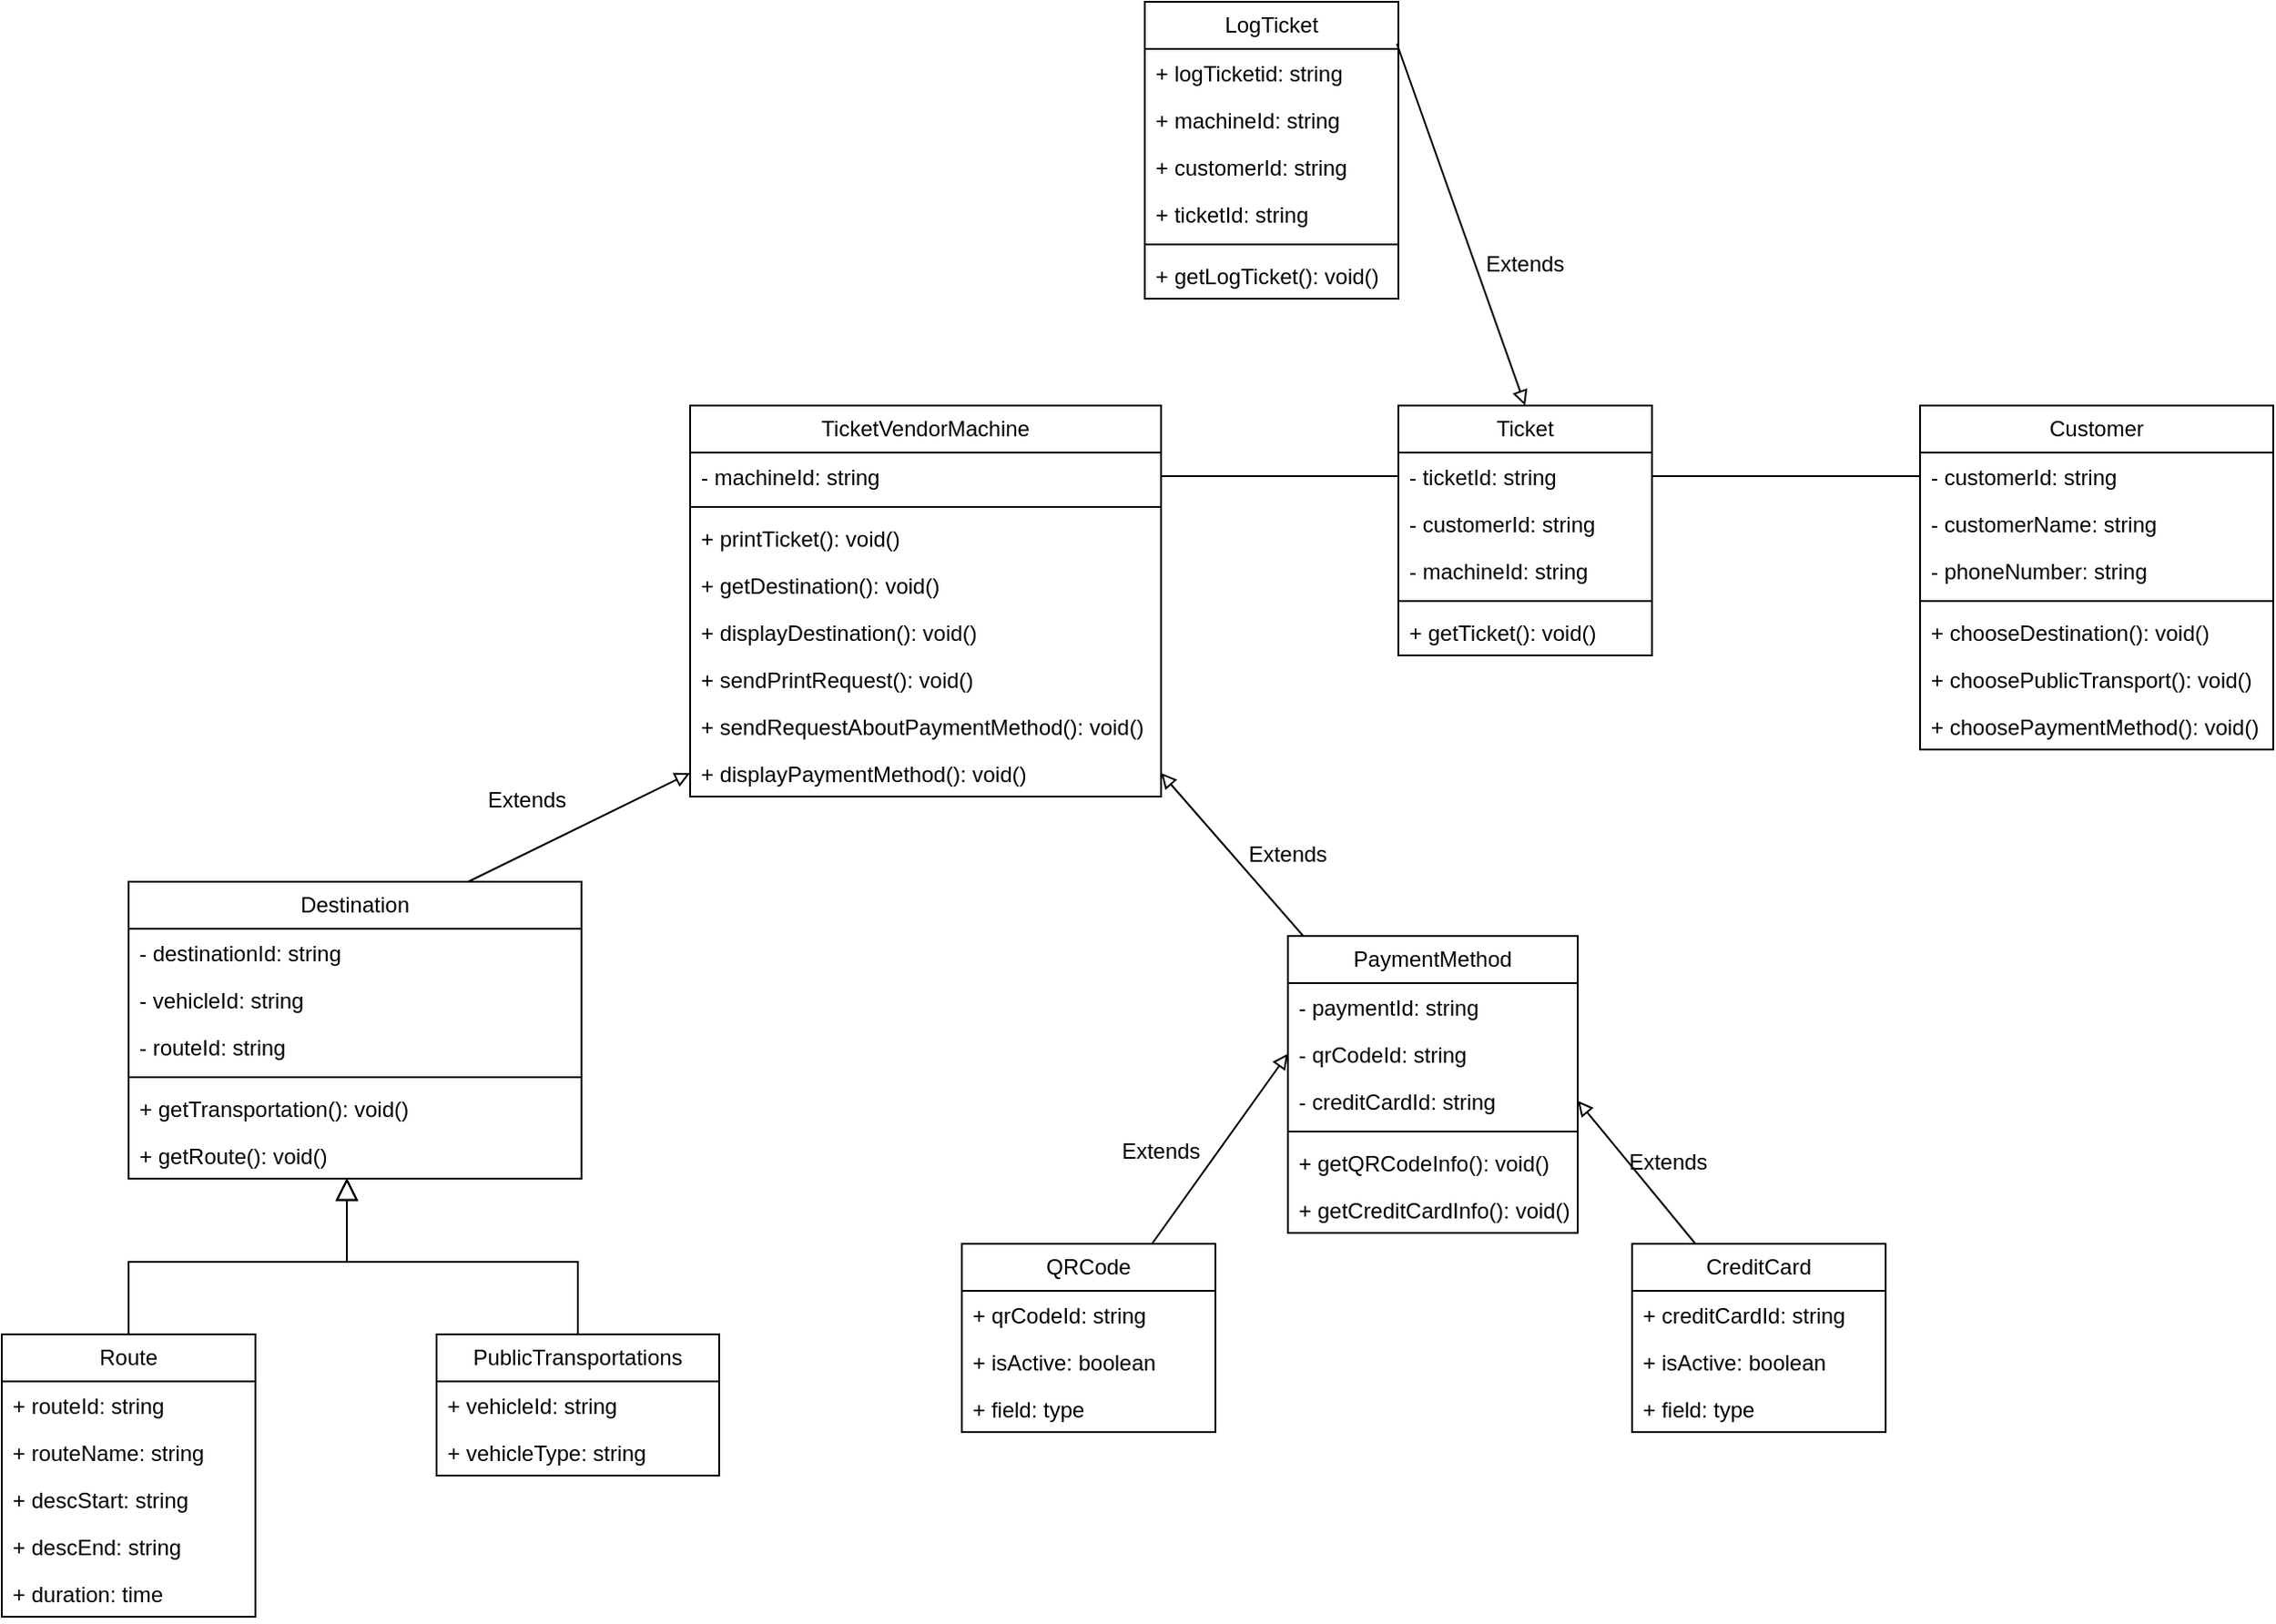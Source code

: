 <mxfile version="24.2.5" type="device">
  <diagram id="C5RBs43oDa-KdzZeNtuy" name="Page-1">
    <mxGraphModel dx="1597" dy="940" grid="1" gridSize="10" guides="1" tooltips="1" connect="1" arrows="1" fold="1" page="1" pageScale="1" pageWidth="827" pageHeight="1169" math="0" shadow="0">
      <root>
        <mxCell id="WIyWlLk6GJQsqaUBKTNV-0" />
        <mxCell id="WIyWlLk6GJQsqaUBKTNV-1" parent="WIyWlLk6GJQsqaUBKTNV-0" />
        <mxCell id="RCsIs_inNH_d_R0a7h5S-0" value="TicketVendorMachine" style="swimlane;fontStyle=0;childLayout=stackLayout;horizontal=1;startSize=26;fillColor=none;horizontalStack=0;resizeParent=1;resizeParentMax=0;resizeLast=0;collapsible=1;marginBottom=0;whiteSpace=wrap;html=1;movable=0;resizable=0;rotatable=0;deletable=0;editable=0;locked=1;connectable=0;" parent="WIyWlLk6GJQsqaUBKTNV-1" vertex="1">
          <mxGeometry x="780" y="377" width="260" height="216" as="geometry" />
        </mxCell>
        <mxCell id="RCsIs_inNH_d_R0a7h5S-1" value="- machineId: string" style="text;strokeColor=none;fillColor=none;align=left;verticalAlign=top;spacingLeft=4;spacingRight=4;overflow=hidden;rotatable=0;points=[[0,0.5],[1,0.5]];portConstraint=eastwest;whiteSpace=wrap;html=1;movable=0;resizable=0;deletable=0;editable=0;locked=1;connectable=0;" parent="RCsIs_inNH_d_R0a7h5S-0" vertex="1">
          <mxGeometry y="26" width="260" height="26" as="geometry" />
        </mxCell>
        <mxCell id="RCsIs_inNH_d_R0a7h5S-67" value="" style="line;strokeWidth=1;fillColor=none;align=left;verticalAlign=middle;spacingTop=-1;spacingLeft=3;spacingRight=3;rotatable=0;labelPosition=right;points=[];portConstraint=eastwest;strokeColor=inherit;movable=0;resizable=0;deletable=0;editable=0;locked=1;connectable=0;" parent="RCsIs_inNH_d_R0a7h5S-0" vertex="1">
          <mxGeometry y="52" width="260" height="8" as="geometry" />
        </mxCell>
        <mxCell id="RCsIs_inNH_d_R0a7h5S-2" value="+ printTicket(): void()" style="text;strokeColor=none;fillColor=none;align=left;verticalAlign=top;spacingLeft=4;spacingRight=4;overflow=hidden;rotatable=0;points=[[0,0.5],[1,0.5]];portConstraint=eastwest;whiteSpace=wrap;html=1;movable=0;resizable=0;deletable=0;editable=0;locked=1;connectable=0;" parent="RCsIs_inNH_d_R0a7h5S-0" vertex="1">
          <mxGeometry y="60" width="260" height="26" as="geometry" />
        </mxCell>
        <mxCell id="XRQNfjdyb1pSJU9AgyNP-36" value="+ getDestination(): void()" style="text;strokeColor=none;fillColor=none;align=left;verticalAlign=top;spacingLeft=4;spacingRight=4;overflow=hidden;rotatable=0;points=[[0,0.5],[1,0.5]];portConstraint=eastwest;whiteSpace=wrap;html=1;movable=0;resizable=0;deletable=0;editable=0;locked=1;connectable=0;" vertex="1" parent="RCsIs_inNH_d_R0a7h5S-0">
          <mxGeometry y="86" width="260" height="26" as="geometry" />
        </mxCell>
        <mxCell id="RCsIs_inNH_d_R0a7h5S-3" value="+ displayDestination(): void()" style="text;strokeColor=none;fillColor=none;align=left;verticalAlign=top;spacingLeft=4;spacingRight=4;overflow=hidden;rotatable=0;points=[[0,0.5],[1,0.5]];portConstraint=eastwest;whiteSpace=wrap;html=1;movable=0;resizable=0;deletable=0;editable=0;locked=1;connectable=0;" parent="RCsIs_inNH_d_R0a7h5S-0" vertex="1">
          <mxGeometry y="112" width="260" height="26" as="geometry" />
        </mxCell>
        <mxCell id="RCsIs_inNH_d_R0a7h5S-61" value="+ sendPrintRequest(): void()" style="text;strokeColor=none;fillColor=none;align=left;verticalAlign=top;spacingLeft=4;spacingRight=4;overflow=hidden;rotatable=0;points=[[0,0.5],[1,0.5]];portConstraint=eastwest;whiteSpace=wrap;html=1;movable=0;resizable=0;deletable=0;editable=0;locked=1;connectable=0;" parent="RCsIs_inNH_d_R0a7h5S-0" vertex="1">
          <mxGeometry y="138" width="260" height="26" as="geometry" />
        </mxCell>
        <mxCell id="RCsIs_inNH_d_R0a7h5S-62" value="+ sendRequestAboutPaymentMethod(): void()" style="text;strokeColor=none;fillColor=none;align=left;verticalAlign=top;spacingLeft=4;spacingRight=4;overflow=hidden;rotatable=0;points=[[0,0.5],[1,0.5]];portConstraint=eastwest;whiteSpace=wrap;html=1;movable=0;resizable=0;deletable=0;editable=0;locked=1;connectable=0;" parent="RCsIs_inNH_d_R0a7h5S-0" vertex="1">
          <mxGeometry y="164" width="260" height="26" as="geometry" />
        </mxCell>
        <mxCell id="RCsIs_inNH_d_R0a7h5S-60" value="+ displayPaymentMethod(): void()" style="text;strokeColor=none;fillColor=none;align=left;verticalAlign=top;spacingLeft=4;spacingRight=4;overflow=hidden;rotatable=0;points=[[0,0.5],[1,0.5]];portConstraint=eastwest;whiteSpace=wrap;html=1;movable=0;resizable=0;deletable=0;editable=0;locked=1;connectable=0;" parent="RCsIs_inNH_d_R0a7h5S-0" vertex="1">
          <mxGeometry y="190" width="260" height="26" as="geometry" />
        </mxCell>
        <mxCell id="RCsIs_inNH_d_R0a7h5S-4" value="Customer" style="swimlane;fontStyle=0;childLayout=stackLayout;horizontal=1;startSize=26;fillColor=none;horizontalStack=0;resizeParent=1;resizeParentMax=0;resizeLast=0;collapsible=1;marginBottom=0;whiteSpace=wrap;html=1;movable=0;resizable=0;rotatable=0;deletable=0;editable=0;locked=1;connectable=0;" parent="WIyWlLk6GJQsqaUBKTNV-1" vertex="1">
          <mxGeometry x="1459" y="377" width="195" height="190" as="geometry" />
        </mxCell>
        <mxCell id="RCsIs_inNH_d_R0a7h5S-5" value="- customerId: string" style="text;strokeColor=none;fillColor=none;align=left;verticalAlign=top;spacingLeft=4;spacingRight=4;overflow=hidden;rotatable=0;points=[[0,0.5],[1,0.5]];portConstraint=eastwest;whiteSpace=wrap;html=1;movable=0;resizable=0;deletable=0;editable=0;locked=1;connectable=0;" parent="RCsIs_inNH_d_R0a7h5S-4" vertex="1">
          <mxGeometry y="26" width="195" height="26" as="geometry" />
        </mxCell>
        <mxCell id="RCsIs_inNH_d_R0a7h5S-6" value="- customerName: string" style="text;strokeColor=none;fillColor=none;align=left;verticalAlign=top;spacingLeft=4;spacingRight=4;overflow=hidden;rotatable=0;points=[[0,0.5],[1,0.5]];portConstraint=eastwest;whiteSpace=wrap;html=1;movable=0;resizable=0;deletable=0;editable=0;locked=1;connectable=0;" parent="RCsIs_inNH_d_R0a7h5S-4" vertex="1">
          <mxGeometry y="52" width="195" height="26" as="geometry" />
        </mxCell>
        <mxCell id="RCsIs_inNH_d_R0a7h5S-7" value="- phoneNumber: string" style="text;strokeColor=none;fillColor=none;align=left;verticalAlign=top;spacingLeft=4;spacingRight=4;overflow=hidden;rotatable=0;points=[[0,0.5],[1,0.5]];portConstraint=eastwest;whiteSpace=wrap;html=1;movable=0;resizable=0;deletable=0;editable=0;locked=1;connectable=0;" parent="RCsIs_inNH_d_R0a7h5S-4" vertex="1">
          <mxGeometry y="78" width="195" height="26" as="geometry" />
        </mxCell>
        <mxCell id="XRQNfjdyb1pSJU9AgyNP-4" value="" style="line;strokeWidth=1;fillColor=none;align=left;verticalAlign=middle;spacingTop=-1;spacingLeft=3;spacingRight=3;rotatable=0;labelPosition=right;points=[];portConstraint=eastwest;strokeColor=inherit;movable=0;resizable=0;deletable=0;editable=0;locked=1;connectable=0;" vertex="1" parent="RCsIs_inNH_d_R0a7h5S-4">
          <mxGeometry y="104" width="195" height="8" as="geometry" />
        </mxCell>
        <mxCell id="XRQNfjdyb1pSJU9AgyNP-3" value="+ chooseDestination(): void()" style="text;strokeColor=none;fillColor=none;align=left;verticalAlign=top;spacingLeft=4;spacingRight=4;overflow=hidden;rotatable=0;points=[[0,0.5],[1,0.5]];portConstraint=eastwest;whiteSpace=wrap;html=1;movable=0;resizable=0;deletable=0;editable=0;locked=1;connectable=0;" vertex="1" parent="RCsIs_inNH_d_R0a7h5S-4">
          <mxGeometry y="112" width="195" height="26" as="geometry" />
        </mxCell>
        <mxCell id="XRQNfjdyb1pSJU9AgyNP-2" value="+ choosePublicTransport(): void()" style="text;strokeColor=none;fillColor=none;align=left;verticalAlign=top;spacingLeft=4;spacingRight=4;overflow=hidden;rotatable=0;points=[[0,0.5],[1,0.5]];portConstraint=eastwest;whiteSpace=wrap;html=1;movable=0;resizable=0;deletable=0;editable=0;locked=1;connectable=0;" vertex="1" parent="RCsIs_inNH_d_R0a7h5S-4">
          <mxGeometry y="138" width="195" height="26" as="geometry" />
        </mxCell>
        <mxCell id="XRQNfjdyb1pSJU9AgyNP-5" value="+ choosePaymentMethod(): void()" style="text;strokeColor=none;fillColor=none;align=left;verticalAlign=top;spacingLeft=4;spacingRight=4;overflow=hidden;rotatable=0;points=[[0,0.5],[1,0.5]];portConstraint=eastwest;whiteSpace=wrap;html=1;movable=0;resizable=0;deletable=0;editable=0;locked=1;connectable=0;" vertex="1" parent="RCsIs_inNH_d_R0a7h5S-4">
          <mxGeometry y="164" width="195" height="26" as="geometry" />
        </mxCell>
        <mxCell id="RCsIs_inNH_d_R0a7h5S-12" value="Ticket" style="swimlane;fontStyle=0;childLayout=stackLayout;horizontal=1;startSize=26;fillColor=none;horizontalStack=0;resizeParent=1;resizeParentMax=0;resizeLast=0;collapsible=1;marginBottom=0;whiteSpace=wrap;html=1;movable=0;resizable=0;rotatable=0;deletable=0;editable=0;locked=1;connectable=0;" parent="WIyWlLk6GJQsqaUBKTNV-1" vertex="1">
          <mxGeometry x="1171" y="377" width="140" height="138" as="geometry" />
        </mxCell>
        <mxCell id="RCsIs_inNH_d_R0a7h5S-13" value="- ticketId: string&amp;nbsp;" style="text;strokeColor=none;fillColor=none;align=left;verticalAlign=top;spacingLeft=4;spacingRight=4;overflow=hidden;rotatable=0;points=[[0,0.5],[1,0.5]];portConstraint=eastwest;whiteSpace=wrap;html=1;movable=0;resizable=0;deletable=0;editable=0;locked=1;connectable=0;" parent="RCsIs_inNH_d_R0a7h5S-12" vertex="1">
          <mxGeometry y="26" width="140" height="26" as="geometry" />
        </mxCell>
        <mxCell id="RCsIs_inNH_d_R0a7h5S-14" value="- customerId: string" style="text;strokeColor=none;fillColor=none;align=left;verticalAlign=top;spacingLeft=4;spacingRight=4;overflow=hidden;rotatable=0;points=[[0,0.5],[1,0.5]];portConstraint=eastwest;whiteSpace=wrap;html=1;movable=0;resizable=0;deletable=0;editable=0;locked=1;connectable=0;" parent="RCsIs_inNH_d_R0a7h5S-12" vertex="1">
          <mxGeometry y="52" width="140" height="26" as="geometry" />
        </mxCell>
        <mxCell id="RCsIs_inNH_d_R0a7h5S-15" value="- machineId: string" style="text;strokeColor=none;fillColor=none;align=left;verticalAlign=top;spacingLeft=4;spacingRight=4;overflow=hidden;rotatable=0;points=[[0,0.5],[1,0.5]];portConstraint=eastwest;whiteSpace=wrap;html=1;movable=0;resizable=0;deletable=0;editable=0;locked=1;connectable=0;" parent="RCsIs_inNH_d_R0a7h5S-12" vertex="1">
          <mxGeometry y="78" width="140" height="26" as="geometry" />
        </mxCell>
        <mxCell id="XRQNfjdyb1pSJU9AgyNP-35" value="" style="line;strokeWidth=1;fillColor=none;align=left;verticalAlign=middle;spacingTop=-1;spacingLeft=3;spacingRight=3;rotatable=0;labelPosition=right;points=[];portConstraint=eastwest;strokeColor=inherit;movable=0;resizable=0;deletable=0;editable=0;locked=1;connectable=0;" vertex="1" parent="RCsIs_inNH_d_R0a7h5S-12">
          <mxGeometry y="104" width="140" height="8" as="geometry" />
        </mxCell>
        <mxCell id="XRQNfjdyb1pSJU9AgyNP-34" value="+ getTicket(): void()" style="text;strokeColor=none;fillColor=none;align=left;verticalAlign=top;spacingLeft=4;spacingRight=4;overflow=hidden;rotatable=0;points=[[0,0.5],[1,0.5]];portConstraint=eastwest;whiteSpace=wrap;html=1;movable=0;resizable=0;deletable=0;editable=0;locked=1;connectable=0;" vertex="1" parent="RCsIs_inNH_d_R0a7h5S-12">
          <mxGeometry y="112" width="140" height="26" as="geometry" />
        </mxCell>
        <mxCell id="XRQNfjdyb1pSJU9AgyNP-7" style="rounded=0;orthogonalLoop=1;jettySize=auto;html=1;exitX=0.75;exitY=0;exitDx=0;exitDy=0;entryX=0;entryY=0.5;entryDx=0;entryDy=0;endArrow=block;endFill=0;movable=0;resizable=0;rotatable=0;deletable=0;editable=0;locked=1;connectable=0;" edge="1" parent="WIyWlLk6GJQsqaUBKTNV-1" source="RCsIs_inNH_d_R0a7h5S-16" target="RCsIs_inNH_d_R0a7h5S-60">
          <mxGeometry relative="1" as="geometry" />
        </mxCell>
        <mxCell id="RCsIs_inNH_d_R0a7h5S-16" value="Destination" style="swimlane;fontStyle=0;childLayout=stackLayout;horizontal=1;startSize=26;fillColor=none;horizontalStack=0;resizeParent=1;resizeParentMax=0;resizeLast=0;collapsible=1;marginBottom=0;whiteSpace=wrap;html=1;movable=0;resizable=0;rotatable=0;deletable=0;editable=0;locked=1;connectable=0;" parent="WIyWlLk6GJQsqaUBKTNV-1" vertex="1">
          <mxGeometry x="470" y="640" width="250" height="164" as="geometry" />
        </mxCell>
        <mxCell id="RCsIs_inNH_d_R0a7h5S-17" value="- destinationId: string" style="text;strokeColor=none;fillColor=none;align=left;verticalAlign=top;spacingLeft=4;spacingRight=4;overflow=hidden;rotatable=0;points=[[0,0.5],[1,0.5]];portConstraint=eastwest;whiteSpace=wrap;html=1;movable=0;resizable=0;deletable=0;editable=0;locked=1;connectable=0;" parent="RCsIs_inNH_d_R0a7h5S-16" vertex="1">
          <mxGeometry y="26" width="250" height="26" as="geometry" />
        </mxCell>
        <mxCell id="RCsIs_inNH_d_R0a7h5S-64" value="- vehicleId: string" style="text;strokeColor=none;fillColor=none;align=left;verticalAlign=top;spacingLeft=4;spacingRight=4;overflow=hidden;rotatable=0;points=[[0,0.5],[1,0.5]];portConstraint=eastwest;whiteSpace=wrap;html=1;movable=0;resizable=0;deletable=0;editable=0;locked=1;connectable=0;" parent="RCsIs_inNH_d_R0a7h5S-16" vertex="1">
          <mxGeometry y="52" width="250" height="26" as="geometry" />
        </mxCell>
        <mxCell id="XRQNfjdyb1pSJU9AgyNP-19" value="- routeId: string" style="text;strokeColor=none;fillColor=none;align=left;verticalAlign=top;spacingLeft=4;spacingRight=4;overflow=hidden;rotatable=0;points=[[0,0.5],[1,0.5]];portConstraint=eastwest;whiteSpace=wrap;html=1;movable=0;resizable=0;deletable=0;editable=0;locked=1;connectable=0;" vertex="1" parent="RCsIs_inNH_d_R0a7h5S-16">
          <mxGeometry y="78" width="250" height="26" as="geometry" />
        </mxCell>
        <mxCell id="XRQNfjdyb1pSJU9AgyNP-20" value="" style="line;strokeWidth=1;fillColor=none;align=left;verticalAlign=middle;spacingTop=-1;spacingLeft=3;spacingRight=3;rotatable=0;labelPosition=right;points=[];portConstraint=eastwest;strokeColor=inherit;movable=0;resizable=0;deletable=0;editable=0;locked=1;connectable=0;" vertex="1" parent="RCsIs_inNH_d_R0a7h5S-16">
          <mxGeometry y="104" width="250" height="8" as="geometry" />
        </mxCell>
        <mxCell id="XRQNfjdyb1pSJU9AgyNP-21" value="+ getTransportation(): void()" style="text;strokeColor=none;fillColor=none;align=left;verticalAlign=top;spacingLeft=4;spacingRight=4;overflow=hidden;rotatable=0;points=[[0,0.5],[1,0.5]];portConstraint=eastwest;whiteSpace=wrap;html=1;movable=0;resizable=0;deletable=0;editable=0;locked=1;connectable=0;" vertex="1" parent="RCsIs_inNH_d_R0a7h5S-16">
          <mxGeometry y="112" width="250" height="26" as="geometry" />
        </mxCell>
        <mxCell id="RCsIs_inNH_d_R0a7h5S-19" value="+ getRoute(): void()" style="text;strokeColor=none;fillColor=none;align=left;verticalAlign=top;spacingLeft=4;spacingRight=4;overflow=hidden;rotatable=0;points=[[0,0.5],[1,0.5]];portConstraint=eastwest;whiteSpace=wrap;html=1;movable=0;resizable=0;deletable=0;editable=0;locked=1;connectable=0;" parent="RCsIs_inNH_d_R0a7h5S-16" vertex="1">
          <mxGeometry y="138" width="250" height="26" as="geometry" />
        </mxCell>
        <mxCell id="RCsIs_inNH_d_R0a7h5S-20" value="PublicTransportations" style="swimlane;fontStyle=0;childLayout=stackLayout;horizontal=1;startSize=26;fillColor=none;horizontalStack=0;resizeParent=1;resizeParentMax=0;resizeLast=0;collapsible=1;marginBottom=0;whiteSpace=wrap;html=1;movable=0;resizable=0;rotatable=0;deletable=0;editable=0;locked=1;connectable=0;" parent="WIyWlLk6GJQsqaUBKTNV-1" vertex="1">
          <mxGeometry x="640" y="890" width="156" height="78" as="geometry" />
        </mxCell>
        <mxCell id="RCsIs_inNH_d_R0a7h5S-21" value="+ vehicleId: string" style="text;strokeColor=none;fillColor=none;align=left;verticalAlign=top;spacingLeft=4;spacingRight=4;overflow=hidden;rotatable=0;points=[[0,0.5],[1,0.5]];portConstraint=eastwest;whiteSpace=wrap;html=1;movable=0;resizable=0;deletable=0;editable=0;locked=1;connectable=0;" parent="RCsIs_inNH_d_R0a7h5S-20" vertex="1">
          <mxGeometry y="26" width="156" height="26" as="geometry" />
        </mxCell>
        <mxCell id="RCsIs_inNH_d_R0a7h5S-22" value="+ vehicleType: string" style="text;strokeColor=none;fillColor=none;align=left;verticalAlign=top;spacingLeft=4;spacingRight=4;overflow=hidden;rotatable=0;points=[[0,0.5],[1,0.5]];portConstraint=eastwest;whiteSpace=wrap;html=1;movable=0;resizable=0;deletable=0;editable=0;locked=1;connectable=0;" parent="RCsIs_inNH_d_R0a7h5S-20" vertex="1">
          <mxGeometry y="52" width="156" height="26" as="geometry" />
        </mxCell>
        <mxCell id="RCsIs_inNH_d_R0a7h5S-24" value="PaymentMethod" style="swimlane;fontStyle=0;childLayout=stackLayout;horizontal=1;startSize=26;fillColor=none;horizontalStack=0;resizeParent=1;resizeParentMax=0;resizeLast=0;collapsible=1;marginBottom=0;whiteSpace=wrap;html=1;movable=0;resizable=0;rotatable=0;deletable=0;editable=0;locked=1;connectable=0;" parent="WIyWlLk6GJQsqaUBKTNV-1" vertex="1">
          <mxGeometry x="1110" y="670" width="160" height="164" as="geometry" />
        </mxCell>
        <mxCell id="RCsIs_inNH_d_R0a7h5S-25" value="- paymentId: string" style="text;strokeColor=none;fillColor=none;align=left;verticalAlign=top;spacingLeft=4;spacingRight=4;overflow=hidden;rotatable=0;points=[[0,0.5],[1,0.5]];portConstraint=eastwest;whiteSpace=wrap;html=1;movable=0;resizable=0;deletable=0;editable=0;locked=1;connectable=0;" parent="RCsIs_inNH_d_R0a7h5S-24" vertex="1">
          <mxGeometry y="26" width="160" height="26" as="geometry" />
        </mxCell>
        <mxCell id="RCsIs_inNH_d_R0a7h5S-26" value="- qrCodeId: string" style="text;strokeColor=none;fillColor=none;align=left;verticalAlign=top;spacingLeft=4;spacingRight=4;overflow=hidden;rotatable=0;points=[[0,0.5],[1,0.5]];portConstraint=eastwest;whiteSpace=wrap;html=1;movable=0;resizable=0;deletable=0;editable=0;locked=1;connectable=0;" parent="RCsIs_inNH_d_R0a7h5S-24" vertex="1">
          <mxGeometry y="52" width="160" height="26" as="geometry" />
        </mxCell>
        <mxCell id="RCsIs_inNH_d_R0a7h5S-27" value="- creditCardId: string" style="text;strokeColor=none;fillColor=none;align=left;verticalAlign=top;spacingLeft=4;spacingRight=4;overflow=hidden;rotatable=0;points=[[0,0.5],[1,0.5]];portConstraint=eastwest;whiteSpace=wrap;html=1;movable=0;resizable=0;deletable=0;editable=0;locked=1;connectable=0;" parent="RCsIs_inNH_d_R0a7h5S-24" vertex="1">
          <mxGeometry y="78" width="160" height="26" as="geometry" />
        </mxCell>
        <mxCell id="XRQNfjdyb1pSJU9AgyNP-30" value="" style="line;strokeWidth=1;fillColor=none;align=left;verticalAlign=middle;spacingTop=-1;spacingLeft=3;spacingRight=3;rotatable=0;labelPosition=right;points=[];portConstraint=eastwest;strokeColor=inherit;movable=0;resizable=0;deletable=0;editable=0;locked=1;connectable=0;" vertex="1" parent="RCsIs_inNH_d_R0a7h5S-24">
          <mxGeometry y="104" width="160" height="8" as="geometry" />
        </mxCell>
        <mxCell id="XRQNfjdyb1pSJU9AgyNP-28" value="+ getQRCodeInfo(): void()" style="text;strokeColor=none;fillColor=none;align=left;verticalAlign=top;spacingLeft=4;spacingRight=4;overflow=hidden;rotatable=0;points=[[0,0.5],[1,0.5]];portConstraint=eastwest;whiteSpace=wrap;html=1;movable=0;resizable=0;deletable=0;editable=0;locked=1;connectable=0;" vertex="1" parent="RCsIs_inNH_d_R0a7h5S-24">
          <mxGeometry y="112" width="160" height="26" as="geometry" />
        </mxCell>
        <mxCell id="XRQNfjdyb1pSJU9AgyNP-29" value="+ getCreditCardInfo(): void()" style="text;strokeColor=none;fillColor=none;align=left;verticalAlign=top;spacingLeft=4;spacingRight=4;overflow=hidden;rotatable=0;points=[[0,0.5],[1,0.5]];portConstraint=eastwest;whiteSpace=wrap;html=1;movable=0;resizable=0;deletable=0;editable=0;locked=1;connectable=0;" vertex="1" parent="RCsIs_inNH_d_R0a7h5S-24">
          <mxGeometry y="138" width="160" height="26" as="geometry" />
        </mxCell>
        <mxCell id="RCsIs_inNH_d_R0a7h5S-72" style="rounded=0;orthogonalLoop=1;jettySize=auto;html=1;exitX=0.75;exitY=0;exitDx=0;exitDy=0;entryX=0;entryY=0.5;entryDx=0;entryDy=0;endArrow=block;endFill=0;movable=0;resizable=0;rotatable=0;deletable=0;editable=0;locked=1;connectable=0;" parent="WIyWlLk6GJQsqaUBKTNV-1" source="RCsIs_inNH_d_R0a7h5S-28" target="RCsIs_inNH_d_R0a7h5S-26" edge="1">
          <mxGeometry relative="1" as="geometry" />
        </mxCell>
        <mxCell id="RCsIs_inNH_d_R0a7h5S-28" value="QRCode" style="swimlane;fontStyle=0;childLayout=stackLayout;horizontal=1;startSize=26;fillColor=none;horizontalStack=0;resizeParent=1;resizeParentMax=0;resizeLast=0;collapsible=1;marginBottom=0;whiteSpace=wrap;html=1;movable=0;resizable=0;rotatable=0;deletable=0;editable=0;locked=1;connectable=0;" parent="WIyWlLk6GJQsqaUBKTNV-1" vertex="1">
          <mxGeometry x="930" y="840" width="140" height="104" as="geometry" />
        </mxCell>
        <mxCell id="RCsIs_inNH_d_R0a7h5S-29" value="+ qrCodeId: string" style="text;strokeColor=none;fillColor=none;align=left;verticalAlign=top;spacingLeft=4;spacingRight=4;overflow=hidden;rotatable=0;points=[[0,0.5],[1,0.5]];portConstraint=eastwest;whiteSpace=wrap;html=1;movable=0;resizable=0;deletable=0;editable=0;locked=1;connectable=0;" parent="RCsIs_inNH_d_R0a7h5S-28" vertex="1">
          <mxGeometry y="26" width="140" height="26" as="geometry" />
        </mxCell>
        <mxCell id="RCsIs_inNH_d_R0a7h5S-30" value="+ isActive: boolean&amp;nbsp;" style="text;strokeColor=none;fillColor=none;align=left;verticalAlign=top;spacingLeft=4;spacingRight=4;overflow=hidden;rotatable=0;points=[[0,0.5],[1,0.5]];portConstraint=eastwest;whiteSpace=wrap;html=1;movable=0;resizable=0;deletable=0;editable=0;locked=1;connectable=0;" parent="RCsIs_inNH_d_R0a7h5S-28" vertex="1">
          <mxGeometry y="52" width="140" height="26" as="geometry" />
        </mxCell>
        <mxCell id="RCsIs_inNH_d_R0a7h5S-31" value="+ field: type" style="text;strokeColor=none;fillColor=none;align=left;verticalAlign=top;spacingLeft=4;spacingRight=4;overflow=hidden;rotatable=0;points=[[0,0.5],[1,0.5]];portConstraint=eastwest;whiteSpace=wrap;html=1;movable=0;resizable=0;deletable=0;editable=0;locked=1;connectable=0;" parent="RCsIs_inNH_d_R0a7h5S-28" vertex="1">
          <mxGeometry y="78" width="140" height="26" as="geometry" />
        </mxCell>
        <mxCell id="RCsIs_inNH_d_R0a7h5S-36" value="CreditCard" style="swimlane;fontStyle=0;childLayout=stackLayout;horizontal=1;startSize=26;fillColor=none;horizontalStack=0;resizeParent=1;resizeParentMax=0;resizeLast=0;collapsible=1;marginBottom=0;whiteSpace=wrap;html=1;movable=0;resizable=0;rotatable=0;deletable=0;editable=0;locked=1;connectable=0;" parent="WIyWlLk6GJQsqaUBKTNV-1" vertex="1">
          <mxGeometry x="1300" y="840" width="140" height="104" as="geometry" />
        </mxCell>
        <mxCell id="RCsIs_inNH_d_R0a7h5S-37" value="+ creditCardId: string" style="text;strokeColor=none;fillColor=none;align=left;verticalAlign=top;spacingLeft=4;spacingRight=4;overflow=hidden;rotatable=0;points=[[0,0.5],[1,0.5]];portConstraint=eastwest;whiteSpace=wrap;html=1;movable=0;resizable=0;deletable=0;editable=0;locked=1;connectable=0;" parent="RCsIs_inNH_d_R0a7h5S-36" vertex="1">
          <mxGeometry y="26" width="140" height="26" as="geometry" />
        </mxCell>
        <mxCell id="RCsIs_inNH_d_R0a7h5S-38" value="+ isActive: boolean" style="text;strokeColor=none;fillColor=none;align=left;verticalAlign=top;spacingLeft=4;spacingRight=4;overflow=hidden;rotatable=0;points=[[0,0.5],[1,0.5]];portConstraint=eastwest;whiteSpace=wrap;html=1;movable=0;resizable=0;deletable=0;editable=0;locked=1;connectable=0;" parent="RCsIs_inNH_d_R0a7h5S-36" vertex="1">
          <mxGeometry y="52" width="140" height="26" as="geometry" />
        </mxCell>
        <mxCell id="RCsIs_inNH_d_R0a7h5S-39" value="+ field: type" style="text;strokeColor=none;fillColor=none;align=left;verticalAlign=top;spacingLeft=4;spacingRight=4;overflow=hidden;rotatable=0;points=[[0,0.5],[1,0.5]];portConstraint=eastwest;whiteSpace=wrap;html=1;movable=0;resizable=0;deletable=0;editable=0;locked=1;connectable=0;" parent="RCsIs_inNH_d_R0a7h5S-36" vertex="1">
          <mxGeometry y="78" width="140" height="26" as="geometry" />
        </mxCell>
        <mxCell id="RCsIs_inNH_d_R0a7h5S-40" value="Route" style="swimlane;fontStyle=0;childLayout=stackLayout;horizontal=1;startSize=26;fillColor=none;horizontalStack=0;resizeParent=1;resizeParentMax=0;resizeLast=0;collapsible=1;marginBottom=0;whiteSpace=wrap;html=1;movable=0;resizable=0;rotatable=0;deletable=0;editable=0;locked=1;connectable=0;" parent="WIyWlLk6GJQsqaUBKTNV-1" vertex="1">
          <mxGeometry x="400" y="890" width="140" height="156" as="geometry" />
        </mxCell>
        <mxCell id="RCsIs_inNH_d_R0a7h5S-41" value="+ routeId: string" style="text;strokeColor=none;fillColor=none;align=left;verticalAlign=top;spacingLeft=4;spacingRight=4;overflow=hidden;rotatable=0;points=[[0,0.5],[1,0.5]];portConstraint=eastwest;whiteSpace=wrap;html=1;movable=0;resizable=0;deletable=0;editable=0;locked=1;connectable=0;" parent="RCsIs_inNH_d_R0a7h5S-40" vertex="1">
          <mxGeometry y="26" width="140" height="26" as="geometry" />
        </mxCell>
        <mxCell id="RCsIs_inNH_d_R0a7h5S-42" value="+ routeName: string" style="text;strokeColor=none;fillColor=none;align=left;verticalAlign=top;spacingLeft=4;spacingRight=4;overflow=hidden;rotatable=0;points=[[0,0.5],[1,0.5]];portConstraint=eastwest;whiteSpace=wrap;html=1;movable=0;resizable=0;deletable=0;editable=0;locked=1;connectable=0;" parent="RCsIs_inNH_d_R0a7h5S-40" vertex="1">
          <mxGeometry y="52" width="140" height="26" as="geometry" />
        </mxCell>
        <mxCell id="RCsIs_inNH_d_R0a7h5S-43" value="+ descStart: string&amp;nbsp;&amp;nbsp;" style="text;strokeColor=none;fillColor=none;align=left;verticalAlign=top;spacingLeft=4;spacingRight=4;overflow=hidden;rotatable=0;points=[[0,0.5],[1,0.5]];portConstraint=eastwest;whiteSpace=wrap;html=1;movable=0;resizable=0;deletable=0;editable=0;locked=1;connectable=0;" parent="RCsIs_inNH_d_R0a7h5S-40" vertex="1">
          <mxGeometry y="78" width="140" height="26" as="geometry" />
        </mxCell>
        <mxCell id="RCsIs_inNH_d_R0a7h5S-68" value="+ descEnd: string" style="text;strokeColor=none;fillColor=none;align=left;verticalAlign=top;spacingLeft=4;spacingRight=4;overflow=hidden;rotatable=0;points=[[0,0.5],[1,0.5]];portConstraint=eastwest;whiteSpace=wrap;html=1;movable=0;resizable=0;deletable=0;editable=0;locked=1;connectable=0;" parent="RCsIs_inNH_d_R0a7h5S-40" vertex="1">
          <mxGeometry y="104" width="140" height="26" as="geometry" />
        </mxCell>
        <mxCell id="RCsIs_inNH_d_R0a7h5S-69" value="+ duration: time" style="text;strokeColor=none;fillColor=none;align=left;verticalAlign=top;spacingLeft=4;spacingRight=4;overflow=hidden;rotatable=0;points=[[0,0.5],[1,0.5]];portConstraint=eastwest;whiteSpace=wrap;html=1;movable=0;resizable=0;deletable=0;editable=0;locked=1;connectable=0;" parent="RCsIs_inNH_d_R0a7h5S-40" vertex="1">
          <mxGeometry y="130" width="140" height="26" as="geometry" />
        </mxCell>
        <mxCell id="RCsIs_inNH_d_R0a7h5S-55" value="" style="endArrow=block;endSize=10;endFill=0;shadow=0;strokeWidth=1;rounded=0;curved=0;edgeStyle=elbowEdgeStyle;elbow=vertical;exitX=0.5;exitY=0;exitDx=0;exitDy=0;entryX=0.482;entryY=0.986;entryDx=0;entryDy=0;entryPerimeter=0;movable=0;resizable=0;rotatable=0;deletable=0;editable=0;locked=1;connectable=0;" parent="WIyWlLk6GJQsqaUBKTNV-1" source="RCsIs_inNH_d_R0a7h5S-40" target="RCsIs_inNH_d_R0a7h5S-19" edge="1">
          <mxGeometry width="160" relative="1" as="geometry">
            <mxPoint x="430" y="762" as="sourcePoint" />
            <mxPoint x="540" y="760" as="targetPoint" />
            <Array as="points">
              <mxPoint x="540" y="850" />
            </Array>
          </mxGeometry>
        </mxCell>
        <mxCell id="RCsIs_inNH_d_R0a7h5S-58" value="" style="endArrow=block;endSize=10;endFill=0;shadow=0;strokeWidth=1;rounded=0;curved=0;edgeStyle=elbowEdgeStyle;elbow=vertical;exitX=0.5;exitY=0;exitDx=0;exitDy=0;entryX=0.482;entryY=0.991;entryDx=0;entryDy=0;entryPerimeter=0;movable=0;resizable=0;rotatable=0;deletable=0;editable=0;locked=1;connectable=0;" parent="WIyWlLk6GJQsqaUBKTNV-1" source="RCsIs_inNH_d_R0a7h5S-20" target="RCsIs_inNH_d_R0a7h5S-19" edge="1">
          <mxGeometry width="160" relative="1" as="geometry">
            <mxPoint x="470" y="860" as="sourcePoint" />
            <mxPoint x="557" y="754" as="targetPoint" />
            <Array as="points">
              <mxPoint x="660" y="850" />
            </Array>
          </mxGeometry>
        </mxCell>
        <mxCell id="RCsIs_inNH_d_R0a7h5S-71" style="rounded=0;orthogonalLoop=1;jettySize=auto;html=1;exitX=0.25;exitY=0;exitDx=0;exitDy=0;endArrow=block;endFill=0;entryX=1;entryY=0.5;entryDx=0;entryDy=0;movable=0;resizable=0;rotatable=0;deletable=0;editable=0;locked=1;connectable=0;" parent="WIyWlLk6GJQsqaUBKTNV-1" source="RCsIs_inNH_d_R0a7h5S-36" target="RCsIs_inNH_d_R0a7h5S-27" edge="1">
          <mxGeometry relative="1" as="geometry">
            <mxPoint x="1370" y="761" as="targetPoint" />
          </mxGeometry>
        </mxCell>
        <mxCell id="XRQNfjdyb1pSJU9AgyNP-0" value="Extends" style="text;html=1;align=center;verticalAlign=middle;whiteSpace=wrap;rounded=0;movable=0;resizable=0;rotatable=0;deletable=0;editable=0;locked=1;connectable=0;" vertex="1" parent="WIyWlLk6GJQsqaUBKTNV-1">
          <mxGeometry x="1290" y="780" width="60" height="30" as="geometry" />
        </mxCell>
        <mxCell id="XRQNfjdyb1pSJU9AgyNP-1" value="Extends" style="text;html=1;align=center;verticalAlign=middle;whiteSpace=wrap;rounded=0;movable=0;resizable=0;rotatable=0;deletable=0;editable=0;locked=1;connectable=0;" vertex="1" parent="WIyWlLk6GJQsqaUBKTNV-1">
          <mxGeometry x="1010" y="774" width="60" height="30" as="geometry" />
        </mxCell>
        <mxCell id="XRQNfjdyb1pSJU9AgyNP-6" style="edgeStyle=orthogonalEdgeStyle;rounded=0;orthogonalLoop=1;jettySize=auto;html=1;exitX=0;exitY=0.5;exitDx=0;exitDy=0;entryX=1;entryY=0.5;entryDx=0;entryDy=0;endArrow=none;endFill=0;movable=0;resizable=0;rotatable=0;deletable=0;editable=0;locked=1;connectable=0;" edge="1" parent="WIyWlLk6GJQsqaUBKTNV-1" source="RCsIs_inNH_d_R0a7h5S-5" target="RCsIs_inNH_d_R0a7h5S-13">
          <mxGeometry relative="1" as="geometry" />
        </mxCell>
        <mxCell id="XRQNfjdyb1pSJU9AgyNP-8" value="Extends" style="text;html=1;align=center;verticalAlign=middle;whiteSpace=wrap;rounded=0;movable=0;resizable=0;rotatable=0;deletable=0;editable=0;locked=1;connectable=0;" vertex="1" parent="WIyWlLk6GJQsqaUBKTNV-1">
          <mxGeometry x="660" y="580" width="60" height="30" as="geometry" />
        </mxCell>
        <mxCell id="XRQNfjdyb1pSJU9AgyNP-10" style="edgeStyle=orthogonalEdgeStyle;rounded=0;orthogonalLoop=1;jettySize=auto;html=1;exitX=0;exitY=0.5;exitDx=0;exitDy=0;endArrow=none;endFill=0;movable=0;resizable=0;rotatable=0;deletable=0;editable=0;locked=1;connectable=0;" edge="1" parent="WIyWlLk6GJQsqaUBKTNV-1" source="RCsIs_inNH_d_R0a7h5S-13" target="RCsIs_inNH_d_R0a7h5S-1">
          <mxGeometry relative="1" as="geometry" />
        </mxCell>
        <mxCell id="XRQNfjdyb1pSJU9AgyNP-17" style="rounded=0;orthogonalLoop=1;jettySize=auto;html=1;exitX=1;exitY=0.5;exitDx=0;exitDy=0;endArrow=none;endFill=0;startArrow=block;startFill=0;movable=0;resizable=0;rotatable=0;deletable=0;editable=0;locked=1;connectable=0;" edge="1" parent="WIyWlLk6GJQsqaUBKTNV-1" source="RCsIs_inNH_d_R0a7h5S-60" target="RCsIs_inNH_d_R0a7h5S-24">
          <mxGeometry relative="1" as="geometry" />
        </mxCell>
        <mxCell id="XRQNfjdyb1pSJU9AgyNP-18" value="Extends" style="text;html=1;align=center;verticalAlign=middle;whiteSpace=wrap;rounded=0;movable=0;resizable=0;rotatable=0;deletable=0;editable=0;locked=1;connectable=0;" vertex="1" parent="WIyWlLk6GJQsqaUBKTNV-1">
          <mxGeometry x="1080" y="610" width="60" height="30" as="geometry" />
        </mxCell>
        <mxCell id="XRQNfjdyb1pSJU9AgyNP-22" value="LogTicket" style="swimlane;fontStyle=0;childLayout=stackLayout;horizontal=1;startSize=26;fillColor=none;horizontalStack=0;resizeParent=1;resizeParentMax=0;resizeLast=0;collapsible=1;marginBottom=0;whiteSpace=wrap;html=1;movable=0;resizable=0;rotatable=0;deletable=0;editable=0;locked=1;connectable=0;" vertex="1" parent="WIyWlLk6GJQsqaUBKTNV-1">
          <mxGeometry x="1031" y="154" width="140" height="164" as="geometry" />
        </mxCell>
        <mxCell id="XRQNfjdyb1pSJU9AgyNP-23" value="+ logTicketid: string&amp;nbsp;" style="text;strokeColor=none;fillColor=none;align=left;verticalAlign=top;spacingLeft=4;spacingRight=4;overflow=hidden;rotatable=0;points=[[0,0.5],[1,0.5]];portConstraint=eastwest;whiteSpace=wrap;html=1;movable=0;resizable=0;deletable=0;editable=0;locked=1;connectable=0;" vertex="1" parent="XRQNfjdyb1pSJU9AgyNP-22">
          <mxGeometry y="26" width="140" height="26" as="geometry" />
        </mxCell>
        <mxCell id="XRQNfjdyb1pSJU9AgyNP-24" value="+ machineId: string" style="text;strokeColor=none;fillColor=none;align=left;verticalAlign=top;spacingLeft=4;spacingRight=4;overflow=hidden;rotatable=0;points=[[0,0.5],[1,0.5]];portConstraint=eastwest;whiteSpace=wrap;html=1;movable=0;resizable=0;deletable=0;editable=0;locked=1;connectable=0;" vertex="1" parent="XRQNfjdyb1pSJU9AgyNP-22">
          <mxGeometry y="52" width="140" height="26" as="geometry" />
        </mxCell>
        <mxCell id="XRQNfjdyb1pSJU9AgyNP-31" value="+ customerId: string" style="text;strokeColor=none;fillColor=none;align=left;verticalAlign=top;spacingLeft=4;spacingRight=4;overflow=hidden;rotatable=0;points=[[0,0.5],[1,0.5]];portConstraint=eastwest;whiteSpace=wrap;html=1;movable=0;resizable=0;deletable=0;editable=0;locked=1;connectable=0;" vertex="1" parent="XRQNfjdyb1pSJU9AgyNP-22">
          <mxGeometry y="78" width="140" height="26" as="geometry" />
        </mxCell>
        <mxCell id="XRQNfjdyb1pSJU9AgyNP-25" value="+ ticketId: string" style="text;strokeColor=none;fillColor=none;align=left;verticalAlign=top;spacingLeft=4;spacingRight=4;overflow=hidden;rotatable=0;points=[[0,0.5],[1,0.5]];portConstraint=eastwest;whiteSpace=wrap;html=1;movable=0;resizable=0;deletable=0;editable=0;locked=1;connectable=0;" vertex="1" parent="XRQNfjdyb1pSJU9AgyNP-22">
          <mxGeometry y="104" width="140" height="26" as="geometry" />
        </mxCell>
        <mxCell id="XRQNfjdyb1pSJU9AgyNP-32" value="" style="line;strokeWidth=1;fillColor=none;align=left;verticalAlign=middle;spacingTop=-1;spacingLeft=3;spacingRight=3;rotatable=0;labelPosition=right;points=[];portConstraint=eastwest;strokeColor=inherit;movable=0;resizable=0;deletable=0;editable=0;locked=1;connectable=0;" vertex="1" parent="XRQNfjdyb1pSJU9AgyNP-22">
          <mxGeometry y="130" width="140" height="8" as="geometry" />
        </mxCell>
        <mxCell id="XRQNfjdyb1pSJU9AgyNP-33" value="+ getLogTicket(): void()" style="text;strokeColor=none;fillColor=none;align=left;verticalAlign=top;spacingLeft=4;spacingRight=4;overflow=hidden;rotatable=0;points=[[0,0.5],[1,0.5]];portConstraint=eastwest;whiteSpace=wrap;html=1;movable=0;resizable=0;deletable=0;editable=0;locked=1;connectable=0;" vertex="1" parent="XRQNfjdyb1pSJU9AgyNP-22">
          <mxGeometry y="138" width="140" height="26" as="geometry" />
        </mxCell>
        <mxCell id="XRQNfjdyb1pSJU9AgyNP-26" style="rounded=0;orthogonalLoop=1;jettySize=auto;html=1;exitX=0.5;exitY=0;exitDx=0;exitDy=0;entryX=0.994;entryY=0.141;entryDx=0;entryDy=0;entryPerimeter=0;endArrow=none;endFill=0;startArrow=block;startFill=0;movable=0;resizable=0;rotatable=0;deletable=0;editable=0;locked=1;connectable=0;" edge="1" parent="WIyWlLk6GJQsqaUBKTNV-1" source="RCsIs_inNH_d_R0a7h5S-12" target="XRQNfjdyb1pSJU9AgyNP-22">
          <mxGeometry relative="1" as="geometry" />
        </mxCell>
        <mxCell id="XRQNfjdyb1pSJU9AgyNP-27" value="Extends" style="text;html=1;align=center;verticalAlign=middle;whiteSpace=wrap;rounded=0;movable=0;resizable=0;rotatable=0;deletable=0;editable=0;locked=1;connectable=0;" vertex="1" parent="WIyWlLk6GJQsqaUBKTNV-1">
          <mxGeometry x="1211" y="284" width="60" height="30" as="geometry" />
        </mxCell>
      </root>
    </mxGraphModel>
  </diagram>
</mxfile>
